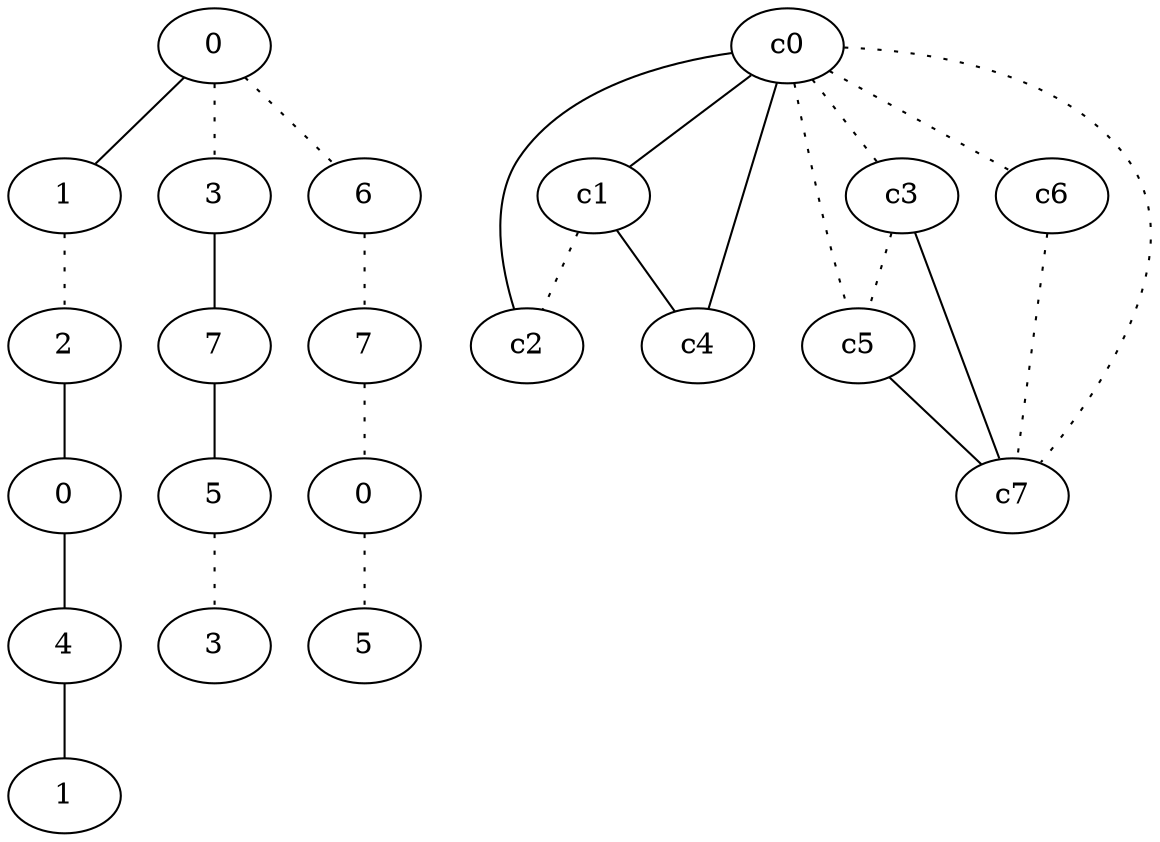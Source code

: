 graph {
a0[label=0];
a1[label=1];
a2[label=2];
a3[label=0];
a4[label=4];
a5[label=1];
a6[label=3];
a7[label=7];
a8[label=5];
a9[label=3];
a10[label=6];
a11[label=7];
a12[label=0];
a13[label=5];
a0 -- a1;
a0 -- a6 [style=dotted];
a0 -- a10 [style=dotted];
a1 -- a2 [style=dotted];
a2 -- a3;
a3 -- a4;
a4 -- a5;
a6 -- a7;
a7 -- a8;
a8 -- a9 [style=dotted];
a10 -- a11 [style=dotted];
a11 -- a12 [style=dotted];
a12 -- a13 [style=dotted];
c0 -- c1;
c0 -- c2;
c0 -- c3 [style=dotted];
c0 -- c4;
c0 -- c5 [style=dotted];
c0 -- c6 [style=dotted];
c0 -- c7 [style=dotted];
c1 -- c2 [style=dotted];
c1 -- c4;
c3 -- c5 [style=dotted];
c3 -- c7;
c5 -- c7;
c6 -- c7 [style=dotted];
}

